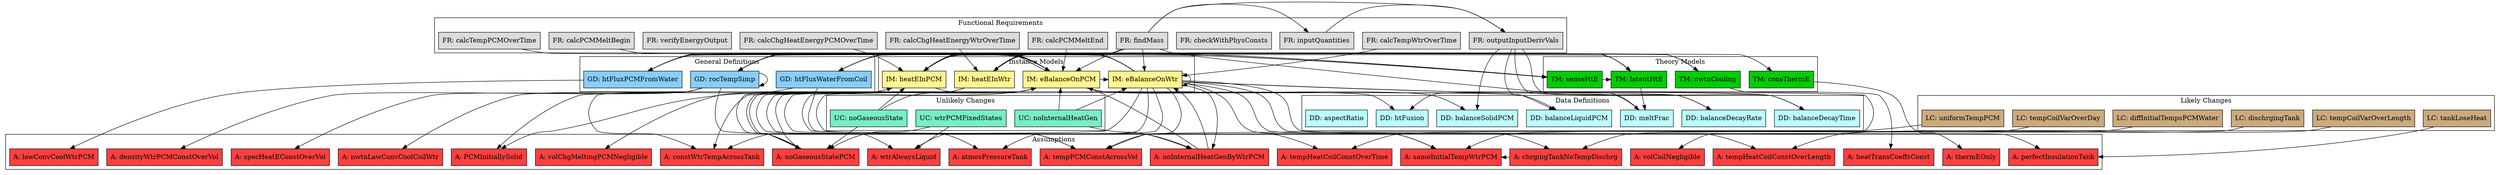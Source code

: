 digraph sampleTG2 {
	rankdir="TB";
	newrank="true";

	/*| Data Component Relationships/Dependencies |*/
	IM1 -> {IM1, AS3, AS4, AS9, AS11, AS12, AS14, AS15, AS16, AS19, DD1, DD2, GD1, 
		GD2, GD3};
	IM2 -> {IM1, IM4, AS3, AS4, AS12, AS13, AS16, AS17, AS18, DD3, DD4, DD6, GD1, 
		GD3};
	IM3 -> {TM2, AS14, AS19};
	IM4 -> {TM2, TM3, AS13, AS18, DD5};

	FR1 -> {FR4};
	FR2 -> {IM1, IM2, IM3, IM4, FR1, FR4, AS20};
	FR3 -> {}
	FR4 -> {DD1, DD2, DD3, DD4};
	FR5 -> {IM1};
	FR6 -> {IM2};
	FR7 -> {IM3};
	FR8 -> {IM4};
	FR9 -> {};
	FR10 -> {IM2};
	FR11 -> {IM2};

	TM1 -> {AS1};
	TM2 -> {TM3};
	TM3 -> {DD6};
	TM4 -> {AS2};

	GD1 -> {TM1, AS3, AS4, AS5, AS6, GD1};
	GD2 -> {TM4, AS7, AS8};
	GD3 -> {TM4, AS10};

	DD1 -> {};
	DD2 -> {};
	DD3 -> {};
	DD4 -> {};
	DD5 -> {};
	DD6 -> {DD5};
	DD7 -> {};

	AS1 -> {};
	AS2 -> {};
	AS3 -> {};
	AS4 -> {};
	AS5 -> {};
	AS6 -> {};
	AS7 -> {};
	AS8 -> {};
	AS9 -> {};
	AS10 -> {};
	AS11 -> {AS12};
	AS12 -> {};
	AS13 -> {};
	AS14 -> {};
	AS15 -> {};
	AS16 -> {IM1, IM2};
	AS17 -> {};
	AS18 -> {IM2, IM4};
	AS19 -> {};
	AS20 -> {};

	LC1 -> {AS4};
	LC2 -> {AS8};
	LC3 -> {AS9};
	LC4 -> {AS11};
	LC5 -> {AS12};
	LC6 -> {AS15};

	UC1 -> {AS14, AS18};
	UC2 -> {IM1, IM2, AS16};
	UC3 -> {IM2, IM4, AS18};

	/*| Instance Models |*/
	IM1	[color=black, fillcolor=khaki1, label="IM: eBalanceOnWtr", shape=box, style=filled];
	IM2	[color=black, fillcolor=khaki1, label="IM: eBalanceOnPCM", shape=box, style=filled];
	IM3 [color=black, fillcolor=khaki1, label="IM: heatEInWtr", shape=box, style=filled];
	IM4 [color=black, fillcolor=khaki1, label="IM: heatEInPCM", shape=box, style=filled];

	/*| Functional Requirements |*/
	FR1 [color=black, fillcolor=gainsboro, label="FR: inputQuantities", shape=box, style=filled];
	FR2 [color=black, fillcolor=gainsboro, label="FR: findMass", shape=box, style=filled];
	FR3 [color=black, fillcolor=gainsboro, label="FR: checkWithPhysConsts", shape=box, style=filled];
	FR4	[color=black, fillcolor=gainsboro, label="FR: outputInputDerivVals", shape=box, style=filled];
	FR5 [color=black, fillcolor=gainsboro, label="FR: calcTempWtrOverTime", shape=box, style=filled];
	FR6 [color=black, fillcolor=gainsboro, label="FR: calcTempPCMOverTime", shape=box, style=filled];
	FR7 [color=black, fillcolor=gainsboro, label="FR: calcChgHeatEnergyWtrOverTime", shape=box, style=filled];
	FR8 [color=black, fillcolor=gainsboro, label="FR: calcChgHeatEnergyPCMOverTime", shape=box, style=filled];
	FR9 [color=black, fillcolor=gainsboro, label="FR: verifyEnergyOutput", shape=box, style=filled];
	FR10 [color=black, fillcolor=gainsboro, label="FR: calcPCMMeltBegin", shape=box, style=filled];
	FR11 [color=black, fillcolor=gainsboro, label="FR: calcPCMMeltEnd", shape=box, style=filled];

	/*| Theory Models |*/
	TM1 [color=black, fillcolor=green3, label="TM: consThermE", shape=box, style=filled];
	TM2 [color=black, fillcolor=green3, label="TM: senseHtE", shape=box, style=filled];
	TM3 [color=black, fillcolor=green3, label="TM: latentHtE", shape=box, style=filled];
	TM4 [color=black, fillcolor=green3, label="TM: nwtnCooling", shape=box, style=filled];

	/*| General Definitions |*/
	GD1 [color=black, fillcolor=lightskyblue, label="GD: rocTempSimp", shape=box, style=filled];
	GD2 [color=black, fillcolor=lightskyblue, label="GD: htFluxWaterFromCoil", shape=box, style=filled];
	GD3 [color=black, fillcolor=lightskyblue, label="GD: htFluxPCMFromWater", shape=box, style=filled];

	/*| Data Definitions |*/
	DD1 [color=black, fillcolor=paleturquoise1, label="DD: balanceDecayRate", shape=box, style=filled];
	DD2 [color=black, fillcolor=paleturquoise1, label="DD: balanceDecayTime", shape=box, style=filled];
	DD3 [color=black, fillcolor=paleturquoise1, label="DD: balanceSolidPCM", shape=box, style=filled];
	DD4 [color=black, fillcolor=paleturquoise1, label="DD: balanceLiquidPCM", shape=box, style=filled];
	DD5 [color=black, fillcolor=paleturquoise1, label="DD: htFusion", shape=box, style=filled];
	DD6 [color=black, fillcolor=paleturquoise1, label="DD: meltFrac", shape=box, style=filled];
	DD7 [color=black, fillcolor=paleturquoise1, label="DD: aspectRatio", shape=box, style=filled];

	/*| Assumptions |*/
	AS1 [color=black, fillcolor=brown1, label="A: thermEOnly", shape=box, style=filled];
	AS2 [color=black, fillcolor=brown1, label="A: heatTransCoeffsConst", shape=box, style=filled];
	AS3 [color=black, fillcolor=brown1, label="A: constWtrTempAcrossTank", shape=box, style=filled];
	AS4 [color=black, fillcolor=brown1, label="A: tempPCMConstAcrossVol", shape=box, style=filled];
	AS5 [color=black, fillcolor=brown1, label="A: densityWtrPCMConstOverVol", shape=box, style=filled];
	AS6 [color=black, fillcolor=brown1, label="A: specHeatEConstOverVol", shape=box, style=filled];
	AS7 [color=black, fillcolor=brown1, label="A: nwtnLawConvCoolCoilWtr", shape=box, style=filled];
	AS8 [color=black, fillcolor=brown1, label="A: tempHeatCoilConstOverTime", shape=box, style=filled];
	AS9 [color=black, fillcolor=brown1, label="A: tempHeatCoilConstOverLength", shape=box, style=filled];
	AS10 [color=black, fillcolor=brown1, label="A: lawConvCoolWtrPCM", shape=box, style=filled];
	AS11 [color=black, fillcolor=brown1, label="A: chrgingTankNoTempDischrg", shape=box, style=filled];
	AS12 [color=black, fillcolor=brown1, label="A: sameInitialTempWtrPCM", shape=box, style=filled];
	AS13 [color=black, fillcolor=brown1, label="A: PCMInitiallySolid", shape=box, style=filled];
	AS14 [color=black, fillcolor=brown1, label="A: wtrAlwaysLiquid", shape=box, style=filled];
	AS15 [color=black, fillcolor=brown1, label="A: perfectInsulationTank", shape=box, style=filled];
	AS16 [color=black, fillcolor=brown1, label="A: noInternalHeatGenByWtrPCM", shape=box, style=filled];
	AS17 [color=black, fillcolor=brown1, label="A: volChgMeltingPCMNegligible", shape=box, style=filled];
	AS18 [color=black, fillcolor=brown1, label="A: noGaseousStatePCM", shape=box, style=filled];
	AS19 [color=black, fillcolor=brown1, label="A: atmosPressureTank", shape=box, style=filled];
	AS20 [color=black, fillcolor=brown1, label="A: volCoilNegligible", shape=box, style=filled];

	/*| Likely Changes |*/
	LC1 [color=black, fillcolor=burlywood3, label="LC: uniformTempPCM", shape=box, style=filled];
	LC2 [color=black, fillcolor=burlywood3, label="LC: tempCoilVarOverDay", shape=box, style=filled];
	LC3 [color=black, fillcolor=burlywood3, label="LC: tempCoilVarOverLength", shape=box, style=filled];
	LC4 [color=black, fillcolor=burlywood3, label="LC: dischrgingTank", shape=box, style=filled];
	LC5 [color=black, fillcolor=burlywood3, label="LC: diffInitialTempsPCMWater", shape=box, style=filled];
	LC6 [color=black, fillcolor=burlywood3, label="LC: tankLoseHeat", shape=box, style=filled];

	/*| Unlikely Changes |*/
	UC1 [color=black, fillcolor=aquamarine2, label="UC: wtrPCMFixedStates", shape=box, style=filled];
	UC2 [color=black, fillcolor=aquamarine2, label="UC: noInternalHeatGen", shape=box, style=filled];
	UC3 [color=black, fillcolor=aquamarine2, label="UC: noGaseousState", shape=box, style=filled];

	/*| Instance Models Subgraph Cluster |*/
	subgraph cluster_iMods {
		label="Instance Models"
		rank="same"
		{IM1, IM2, IM3, IM4}
	}

	/*| Functional Requirements Subgraph Cluster |*/
	subgraph cluster_funcReqs {
		label="Functional Requirements"
		rank="same"
		{FR1, FR2, FR3, FR4, FR5, FR6, FR7, FR8, FR9, FR10, FR11}
	}

	/*| Theory Models Subgraph Cluster |*/
	subgraph cluster_tMods {
		label="Theory Models"
		rank="same"
		{TM1, TM2, TM3, TM4}
	}

	/*| General Definitions Subgraph Cluster |*/
	subgraph cluster_genDefs {
		label="General Definitions"
		rank="same"
		{GD1, GD2, GD3}
	}

	/*| Data Definitions Subgraph Cluster |*/
	subgraph cluster_dataDefs {
		label="Data Definitions"
		rank="same"
		{DD1, DD2, DD3, DD4, DD5, DD6, DD7}
	}

	/*| Assumptions Subgraph Cluster |*/
	subgraph cluster_assumps {
		label="Assumptions"
		rank="same"
		{AS1, AS2, AS3, AS4, AS5, AS6, AS7, AS8, AS9, AS10, AS11, AS12, AS13, AS14, 
			AS15, AS16, AS17, AS18, AS19, AS20}
	}

	/*| Likely Changes Subgraph Cluster |*/
	subgraph cluster_likeChgs {
		label="Likely Changes"
		rank="same"
		{LC1, LC2, LC3, LC4, LC5, LC6}
	}

	/*| Unlikely Changes Subgraph Cluster |*/
	subgraph cluster_unlikeChgs {
		label="Unlikely Changes"
		rank="same"
		{UC1, UC2, UC3}
	}

	{rank="same"; {TM1, TM2, TM3, TM4}; {GD1, GD2, GD3}; {IM1, IM2, IM3, IM4}}
	{rank="same"; DD1; DD2; DD3; DD4; DD5; DD6; DD7; 
		LC1; LC2; LC3; LC4; LC5; LC6; UC1; UC2; UC3}
}

/*| dot -Tpng sampleTG2.dot -o sampleTG2.png |*/